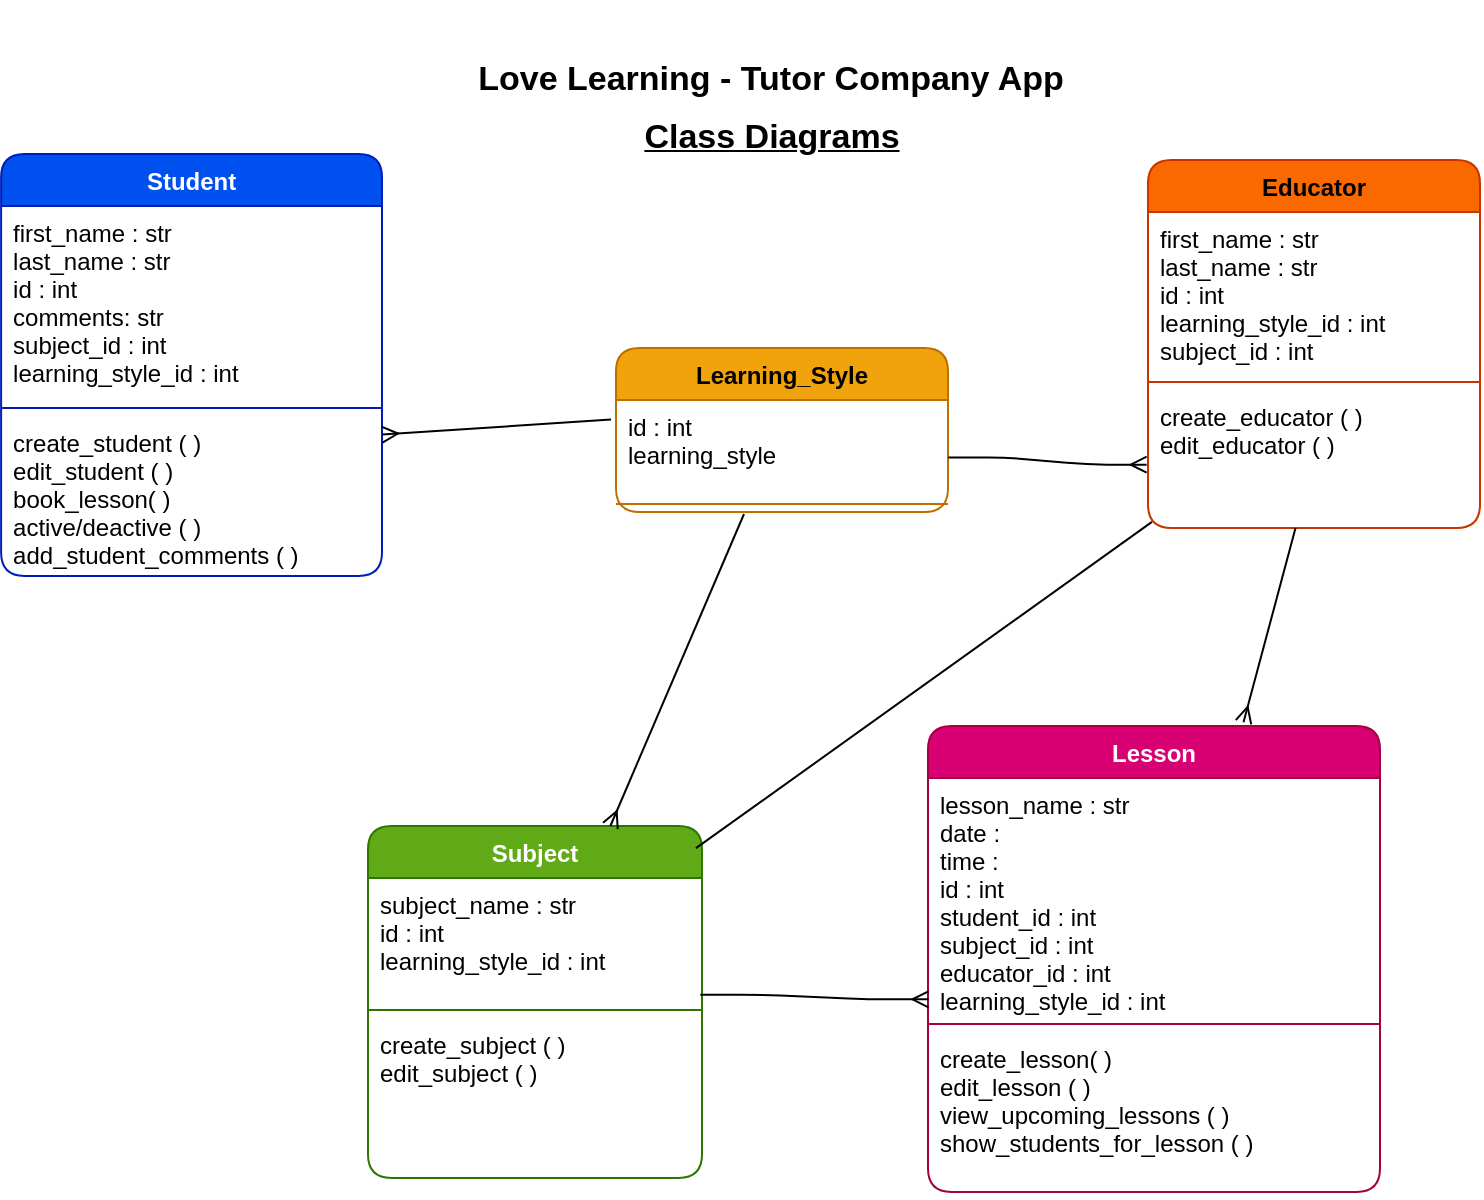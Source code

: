 <mxfile>
    <diagram id="wywkAeMuikm1OvbeZ2Ad" name="Page-1">
        <mxGraphModel dx="1732" dy="2036" grid="0" gridSize="10" guides="1" tooltips="1" connect="1" arrows="1" fold="1" page="1" pageScale="1" pageWidth="827" pageHeight="1169" background="#ffffff" math="0" shadow="0">
            <root>
                <mxCell id="0"/>
                <mxCell id="1" parent="0"/>
                <mxCell id="109" value="Student" style="swimlane;fontStyle=1;align=center;verticalAlign=top;childLayout=stackLayout;horizontal=1;startSize=26;horizontalStack=0;resizeParent=1;resizeParentMax=0;resizeLast=0;collapsible=1;marginBottom=0;rounded=1;fontColor=#ffffff;fillColor=#0050ef;strokeColor=#001DBC;" parent="1" vertex="1">
                    <mxGeometry x="-798.45" y="-1092" width="190.45" height="211" as="geometry"/>
                </mxCell>
                <mxCell id="110" value="first_name : str&#10;last_name : str&#10;id : int&#10;comments: str&#10;subject_id : int&#10;learning_style_id : int&#10;&#10;" style="text;strokeColor=none;fillColor=none;align=left;verticalAlign=top;spacingLeft=4;spacingRight=4;overflow=hidden;rotatable=0;points=[[0,0.5],[1,0.5]];portConstraint=eastwest;rounded=1;fontColor=#000000;" parent="109" vertex="1">
                    <mxGeometry y="26" width="190.45" height="97" as="geometry"/>
                </mxCell>
                <mxCell id="111" value="" style="line;strokeWidth=1;fillColor=none;align=left;verticalAlign=middle;spacingTop=-1;spacingLeft=3;spacingRight=3;rotatable=0;labelPosition=right;points=[];portConstraint=eastwest;strokeColor=inherit;rounded=1;fontColor=#000000;" parent="109" vertex="1">
                    <mxGeometry y="123" width="190.45" height="8" as="geometry"/>
                </mxCell>
                <mxCell id="112" value="create_student ( )&#10;edit_student ( )&#10;book_lesson( )&#10;active/deactive ( )&#10;add_student_comments ( )&#10;" style="text;strokeColor=none;fillColor=none;align=left;verticalAlign=top;spacingLeft=4;spacingRight=4;overflow=hidden;rotatable=0;points=[[0,0.5],[1,0.5]];portConstraint=eastwest;rounded=1;fontColor=#000000;" parent="109" vertex="1">
                    <mxGeometry y="131" width="190.45" height="80" as="geometry"/>
                </mxCell>
                <mxCell id="117" value="&lt;p style=&quot;line-height: 160%; font-size: 17px;&quot;&gt;Love Learning - Tutor Company App&lt;/p&gt;" style="text;html=1;strokeColor=none;fillColor=none;align=center;verticalAlign=middle;whiteSpace=wrap;rounded=1;fontStyle=1;fontSize=17;fontColor=#000000;" parent="1" vertex="1">
                    <mxGeometry x="-567" y="-1169" width="307" height="77" as="geometry"/>
                </mxCell>
                <mxCell id="118" value="Class Diagrams" style="text;html=1;strokeColor=none;fillColor=none;align=center;verticalAlign=middle;whiteSpace=wrap;rounded=1;fontSize=17;fontStyle=5;fontColor=#000000;" parent="1" vertex="1">
                    <mxGeometry x="-524" y="-1126" width="222" height="52" as="geometry"/>
                </mxCell>
                <mxCell id="125" value="Subject" style="swimlane;fontStyle=1;align=center;verticalAlign=top;childLayout=stackLayout;horizontal=1;startSize=26;horizontalStack=0;resizeParent=1;resizeParentMax=0;resizeLast=0;collapsible=1;marginBottom=0;rounded=1;fontColor=#ffffff;fillColor=#60a917;strokeColor=#2D7600;" parent="1" vertex="1">
                    <mxGeometry x="-615" y="-756" width="167" height="176" as="geometry"/>
                </mxCell>
                <mxCell id="126" value="subject_name : str&#10;id : int&#10;learning_style_id : int" style="text;strokeColor=none;fillColor=none;align=left;verticalAlign=top;spacingLeft=4;spacingRight=4;overflow=hidden;rotatable=0;points=[[0,0.5],[1,0.5]];portConstraint=eastwest;rounded=1;fontColor=#000000;" parent="125" vertex="1">
                    <mxGeometry y="26" width="167" height="62" as="geometry"/>
                </mxCell>
                <mxCell id="127" value="" style="line;strokeWidth=1;fillColor=none;align=left;verticalAlign=middle;spacingTop=-1;spacingLeft=3;spacingRight=3;rotatable=0;labelPosition=right;points=[];portConstraint=eastwest;strokeColor=inherit;rounded=1;fontColor=#000000;" parent="125" vertex="1">
                    <mxGeometry y="88" width="167" height="8" as="geometry"/>
                </mxCell>
                <mxCell id="128" value="create_subject ( )&#10;edit_subject ( )&#10;" style="text;strokeColor=none;fillColor=none;align=left;verticalAlign=top;spacingLeft=4;spacingRight=4;overflow=hidden;rotatable=0;points=[[0,0.5],[1,0.5]];portConstraint=eastwest;rounded=1;fontColor=#000000;" parent="125" vertex="1">
                    <mxGeometry y="96" width="167" height="80" as="geometry"/>
                </mxCell>
                <mxCell id="131" value="Educator" style="swimlane;fontStyle=1;align=center;verticalAlign=top;childLayout=stackLayout;horizontal=1;startSize=26;horizontalStack=0;resizeParent=1;resizeParentMax=0;resizeLast=0;collapsible=1;marginBottom=0;rounded=1;fontColor=#000000;fillColor=#fa6800;strokeColor=#C73500;" parent="1" vertex="1">
                    <mxGeometry x="-225" y="-1089" width="166" height="184" as="geometry"/>
                </mxCell>
                <mxCell id="132" value="first_name : str&#10;last_name : str&#10;id : int&#10;learning_style_id : int&#10;subject_id : int" style="text;strokeColor=none;fillColor=none;align=left;verticalAlign=top;spacingLeft=4;spacingRight=4;overflow=hidden;rotatable=0;points=[[0,0.5],[1,0.5]];portConstraint=eastwest;rounded=1;fontColor=#000000;" parent="131" vertex="1">
                    <mxGeometry y="26" width="166" height="81" as="geometry"/>
                </mxCell>
                <mxCell id="133" value="" style="line;strokeWidth=1;fillColor=none;align=left;verticalAlign=middle;spacingTop=-1;spacingLeft=3;spacingRight=3;rotatable=0;labelPosition=right;points=[];portConstraint=eastwest;strokeColor=inherit;rounded=1;fontColor=#000000;" parent="131" vertex="1">
                    <mxGeometry y="107" width="166" height="8" as="geometry"/>
                </mxCell>
                <mxCell id="134" value="create_educator ( )&#10;edit_educator ( )&#10;" style="text;strokeColor=none;fillColor=none;align=left;verticalAlign=top;spacingLeft=4;spacingRight=4;overflow=hidden;rotatable=0;points=[[0,0.5],[1,0.5]];portConstraint=eastwest;rounded=1;fontColor=#000000;" parent="131" vertex="1">
                    <mxGeometry y="115" width="166" height="69" as="geometry"/>
                </mxCell>
                <mxCell id="135" value="Lesson" style="swimlane;fontStyle=1;align=center;verticalAlign=top;childLayout=stackLayout;horizontal=1;startSize=26;horizontalStack=0;resizeParent=1;resizeParentMax=0;resizeLast=0;collapsible=1;marginBottom=0;rounded=1;fontColor=#ffffff;fillColor=#d80073;strokeColor=#A50040;" parent="1" vertex="1">
                    <mxGeometry x="-335" y="-806" width="226" height="233" as="geometry"/>
                </mxCell>
                <mxCell id="136" value="lesson_name : str&#10;date : &#10;time : &#10;id : int&#10;student_id : int&#10;subject_id : int&#10;educator_id : int&#10;learning_style_id : int&#10;" style="text;strokeColor=none;fillColor=none;align=left;verticalAlign=top;spacingLeft=4;spacingRight=4;overflow=hidden;rotatable=0;points=[[0,0.5],[1,0.5]];portConstraint=eastwest;rounded=1;fontColor=#000000;" parent="135" vertex="1">
                    <mxGeometry y="26" width="226" height="119" as="geometry"/>
                </mxCell>
                <mxCell id="137" value="" style="line;strokeWidth=1;fillColor=none;align=left;verticalAlign=middle;spacingTop=-1;spacingLeft=3;spacingRight=3;rotatable=0;labelPosition=right;points=[];portConstraint=eastwest;strokeColor=inherit;rounded=1;fontColor=#000000;" parent="135" vertex="1">
                    <mxGeometry y="145" width="226" height="8" as="geometry"/>
                </mxCell>
                <mxCell id="138" value="create_lesson( )&#10;edit_lesson ( )&#10;view_upcoming_lessons ( )&#10;show_students_for_lesson ( )&#10;&#10;" style="text;strokeColor=none;fillColor=none;align=left;verticalAlign=top;spacingLeft=4;spacingRight=4;overflow=hidden;rotatable=0;points=[[0,0.5],[1,0.5]];portConstraint=eastwest;rounded=1;fontColor=#000000;" parent="135" vertex="1">
                    <mxGeometry y="153" width="226" height="80" as="geometry"/>
                </mxCell>
                <mxCell id="162" style="html=1;fontSize=17;endArrow=ERmany;endFill=0;fontColor=#000000;strokeColor=#000000;" parent="1" target="125" edge="1">
                    <mxGeometry relative="1" as="geometry">
                        <mxPoint x="-510.833" y="-815.667" as="targetPoint"/>
                        <mxPoint x="-427" y="-912" as="sourcePoint"/>
                    </mxGeometry>
                </mxCell>
                <mxCell id="143" value="Learning_Style" style="swimlane;fontStyle=1;align=center;verticalAlign=top;childLayout=stackLayout;horizontal=1;startSize=26;horizontalStack=0;resizeParent=1;resizeParentMax=0;resizeLast=0;collapsible=1;marginBottom=0;rounded=1;fillColor=#f0a30a;strokeColor=#BD7000;fontColor=#000000;" parent="1" vertex="1">
                    <mxGeometry x="-491" y="-995" width="166" height="82" as="geometry"/>
                </mxCell>
                <mxCell id="144" value="id : int&#10;learning_style" style="text;strokeColor=none;fillColor=none;align=left;verticalAlign=top;spacingLeft=4;spacingRight=4;overflow=hidden;rotatable=0;points=[[0,0.5],[1,0.5]];portConstraint=eastwest;rounded=1;fontColor=#000000;" parent="143" vertex="1">
                    <mxGeometry y="26" width="166" height="48" as="geometry"/>
                </mxCell>
                <mxCell id="145" value="" style="line;strokeWidth=1;fillColor=none;align=left;verticalAlign=middle;spacingTop=-1;spacingLeft=3;spacingRight=3;rotatable=0;labelPosition=right;points=[];portConstraint=eastwest;strokeColor=inherit;rounded=1;fontColor=#000000;" parent="143" vertex="1">
                    <mxGeometry y="74" width="166" height="8" as="geometry"/>
                </mxCell>
                <mxCell id="158" style="edgeStyle=entityRelationEdgeStyle;html=1;exitX=1.001;exitY=0.6;exitDx=0;exitDy=0;entryX=-0.004;entryY=0.541;entryDx=0;entryDy=0;fontSize=17;endArrow=ERmany;endFill=0;exitPerimeter=0;entryPerimeter=0;fontColor=#000000;strokeColor=#000000;" parent="1" source="144" target="134" edge="1">
                    <mxGeometry relative="1" as="geometry"/>
                </mxCell>
                <mxCell id="160" style="html=1;fontSize=17;endArrow=ERmany;endFill=0;exitX=-0.015;exitY=0.203;exitDx=0;exitDy=0;exitPerimeter=0;entryX=1;entryY=0.116;entryDx=0;entryDy=0;entryPerimeter=0;fontColor=#000000;strokeColor=#000000;" parent="1" source="144" target="112" edge="1">
                    <mxGeometry relative="1" as="geometry">
                        <mxPoint x="-582.5" y="-945.667" as="targetPoint"/>
                        <mxPoint x="-521" y="-982" as="sourcePoint"/>
                    </mxGeometry>
                </mxCell>
                <mxCell id="163" value="" style="endArrow=none;html=1;fontSize=17;entryX=0.012;entryY=0.956;entryDx=0;entryDy=0;exitX=0.982;exitY=0.063;exitDx=0;exitDy=0;exitPerimeter=0;entryPerimeter=0;fontColor=#000000;strokeColor=#000000;" parent="1" source="125" target="134" edge="1">
                    <mxGeometry width="50" height="50" relative="1" as="geometry">
                        <mxPoint x="-471" y="-804" as="sourcePoint"/>
                        <mxPoint x="-189" y="-921" as="targetPoint"/>
                    </mxGeometry>
                </mxCell>
                <mxCell id="164" style="html=1;fontSize=17;endArrow=ERmany;endFill=0;entryX=0.698;entryY=-0.008;entryDx=0;entryDy=0;entryPerimeter=0;fontColor=#000000;strokeColor=#000000;" parent="1" source="134" target="135" edge="1">
                    <mxGeometry relative="1" as="geometry">
                        <mxPoint x="-179.167" y="-810.667" as="targetPoint"/>
                    </mxGeometry>
                </mxCell>
                <mxCell id="166" style="edgeStyle=entityRelationEdgeStyle;html=1;entryX=0.001;entryY=0.93;entryDx=0;entryDy=0;entryPerimeter=0;fontSize=17;startArrow=none;startFill=0;endArrow=ERmany;endFill=0;exitX=0.995;exitY=0.941;exitDx=0;exitDy=0;exitPerimeter=0;fontColor=#000000;strokeColor=#000000;" parent="1" source="126" target="136" edge="1">
                    <mxGeometry relative="1" as="geometry"/>
                </mxCell>
            </root>
        </mxGraphModel>
    </diagram>
</mxfile>